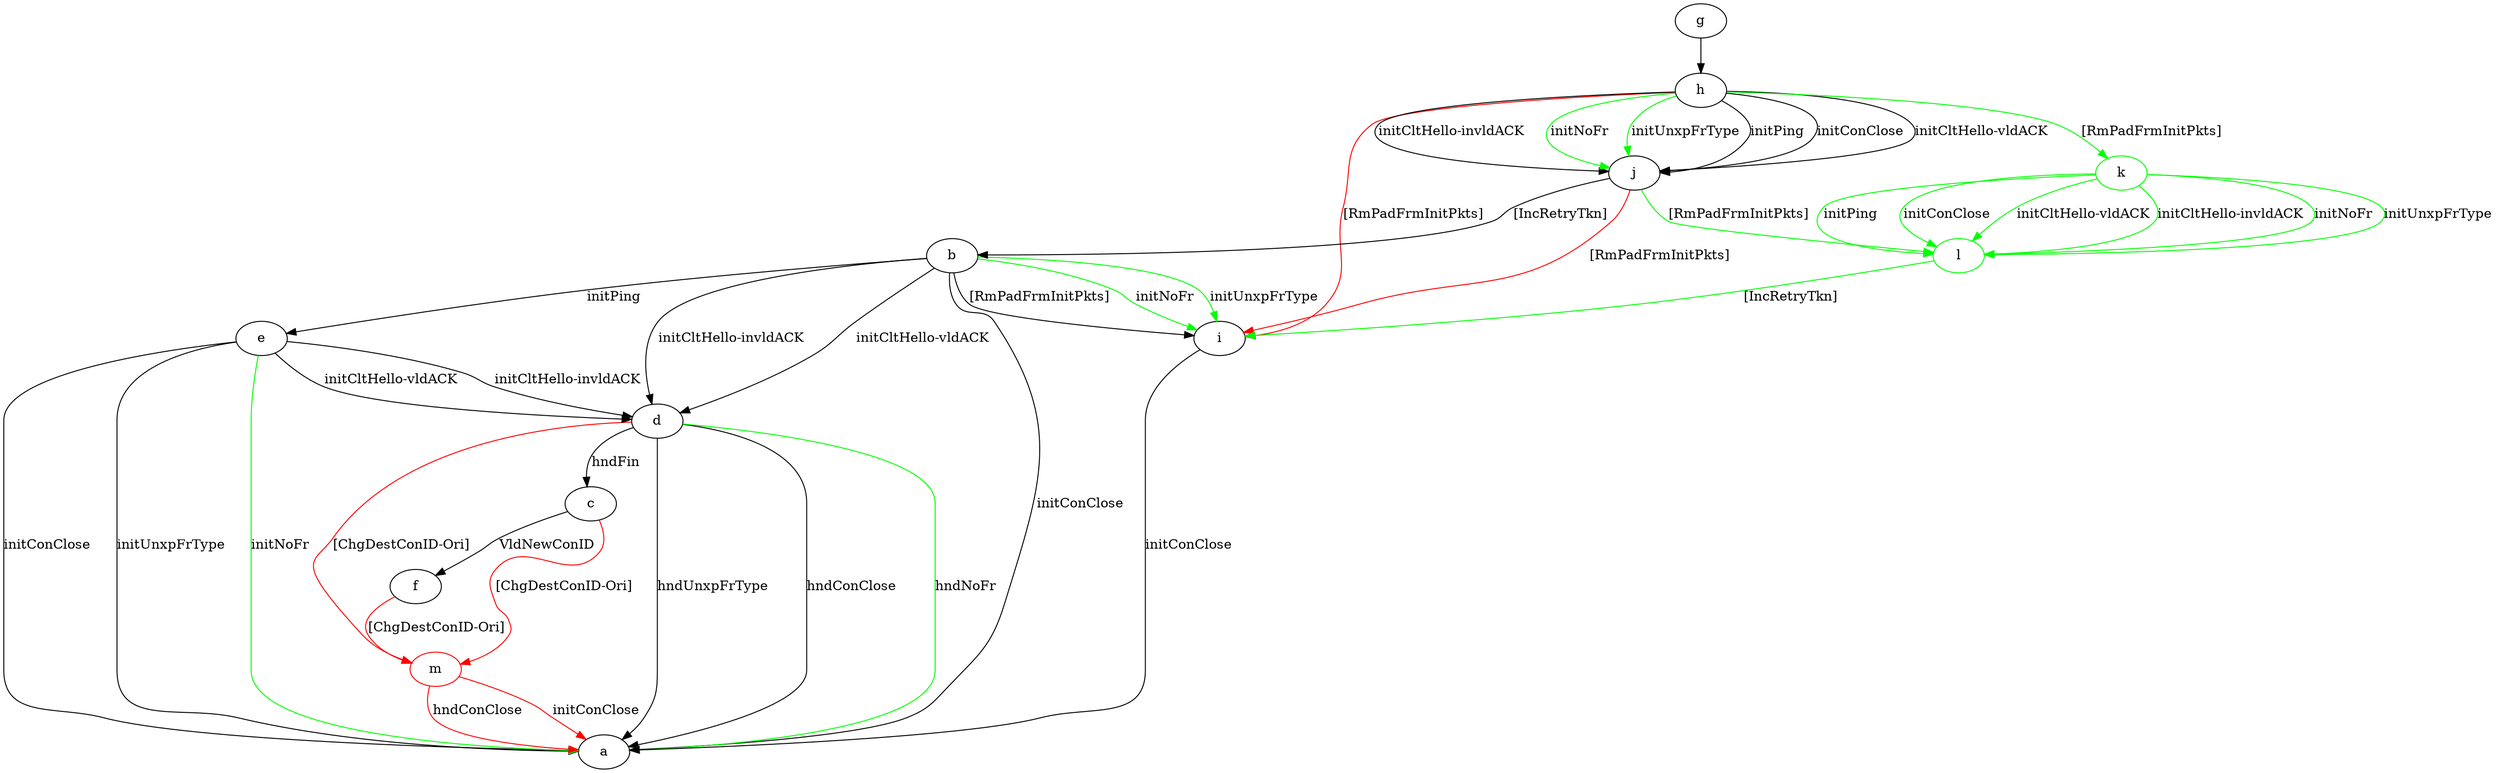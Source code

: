 digraph "" {
	b -> a	[key=0,
		label="initConClose "];
	b -> d	[key=0,
		label="initCltHello-vldACK "];
	b -> d	[key=1,
		label="initCltHello-invldACK "];
	b -> e	[key=0,
		label="initPing "];
	b -> i	[key=0,
		label="[RmPadFrmInitPkts] "];
	b -> i	[key=1,
		color=green,
		label="initNoFr "];
	b -> i	[key=2,
		color=green,
		label="initUnxpFrType "];
	c -> f	[key=0,
		label="VldNewConID "];
	m	[color=red];
	c -> m	[key=0,
		color=red,
		label="[ChgDestConID-Ori] "];
	d -> a	[key=0,
		label="hndUnxpFrType "];
	d -> a	[key=1,
		label="hndConClose "];
	d -> a	[key=2,
		color=green,
		label="hndNoFr "];
	d -> c	[key=0,
		label="hndFin "];
	d -> m	[key=0,
		color=red,
		label="[ChgDestConID-Ori] "];
	e -> a	[key=0,
		label="initConClose "];
	e -> a	[key=1,
		label="initUnxpFrType "];
	e -> a	[key=2,
		color=green,
		label="initNoFr "];
	e -> d	[key=0,
		label="initCltHello-vldACK "];
	e -> d	[key=1,
		label="initCltHello-invldACK "];
	f -> m	[key=0,
		color=red,
		label="[ChgDestConID-Ori] "];
	g -> h	[key=0];
	h -> i	[key=0,
		color=red,
		label="[RmPadFrmInitPkts] "];
	h -> j	[key=0,
		label="initPing "];
	h -> j	[key=1,
		label="initConClose "];
	h -> j	[key=2,
		label="initCltHello-vldACK "];
	h -> j	[key=3,
		label="initCltHello-invldACK "];
	h -> j	[key=4,
		color=green,
		label="initNoFr "];
	h -> j	[key=5,
		color=green,
		label="initUnxpFrType "];
	k	[color=green];
	h -> k	[key=0,
		color=green,
		label="[RmPadFrmInitPkts] "];
	i -> a	[key=0,
		label="initConClose "];
	j -> b	[key=0,
		label="[IncRetryTkn] "];
	j -> i	[key=0,
		color=red,
		label="[RmPadFrmInitPkts] "];
	l	[color=green];
	j -> l	[key=0,
		color=green,
		label="[RmPadFrmInitPkts] "];
	k -> l	[key=0,
		color=green,
		label="initPing "];
	k -> l	[key=1,
		color=green,
		label="initConClose "];
	k -> l	[key=2,
		color=green,
		label="initCltHello-vldACK "];
	k -> l	[key=3,
		color=green,
		label="initCltHello-invldACK "];
	k -> l	[key=4,
		color=green,
		label="initNoFr "];
	k -> l	[key=5,
		color=green,
		label="initUnxpFrType "];
	l -> i	[key=0,
		color=green,
		label="[IncRetryTkn] "];
	m -> a	[key=0,
		color=red,
		label="initConClose "];
	m -> a	[key=1,
		color=red,
		label="hndConClose "];
}
